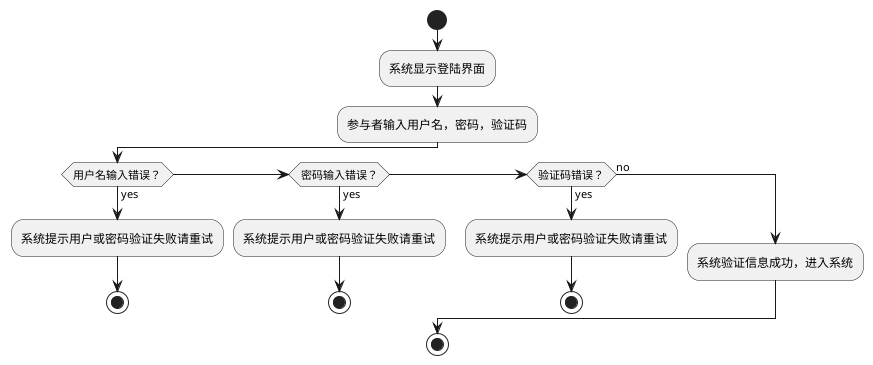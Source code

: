 @startuml
start
:系统显示登陆界面;
:参与者输入用户名，密码，验证码;
if (用户名输入错误？) then (yes)
  :系统提示用户或密码验证失败请重试;
    stop
elseif (密码输入错误？) then (yes)
  :系统提示用户或密码验证失败请重试;
  stop
elseif (验证码错误？) then (yes)
  :系统提示用户或密码验证失败请重试;
    stop
else (no)
  :系统验证信息成功，进入系统;
endif
stop
@enduml